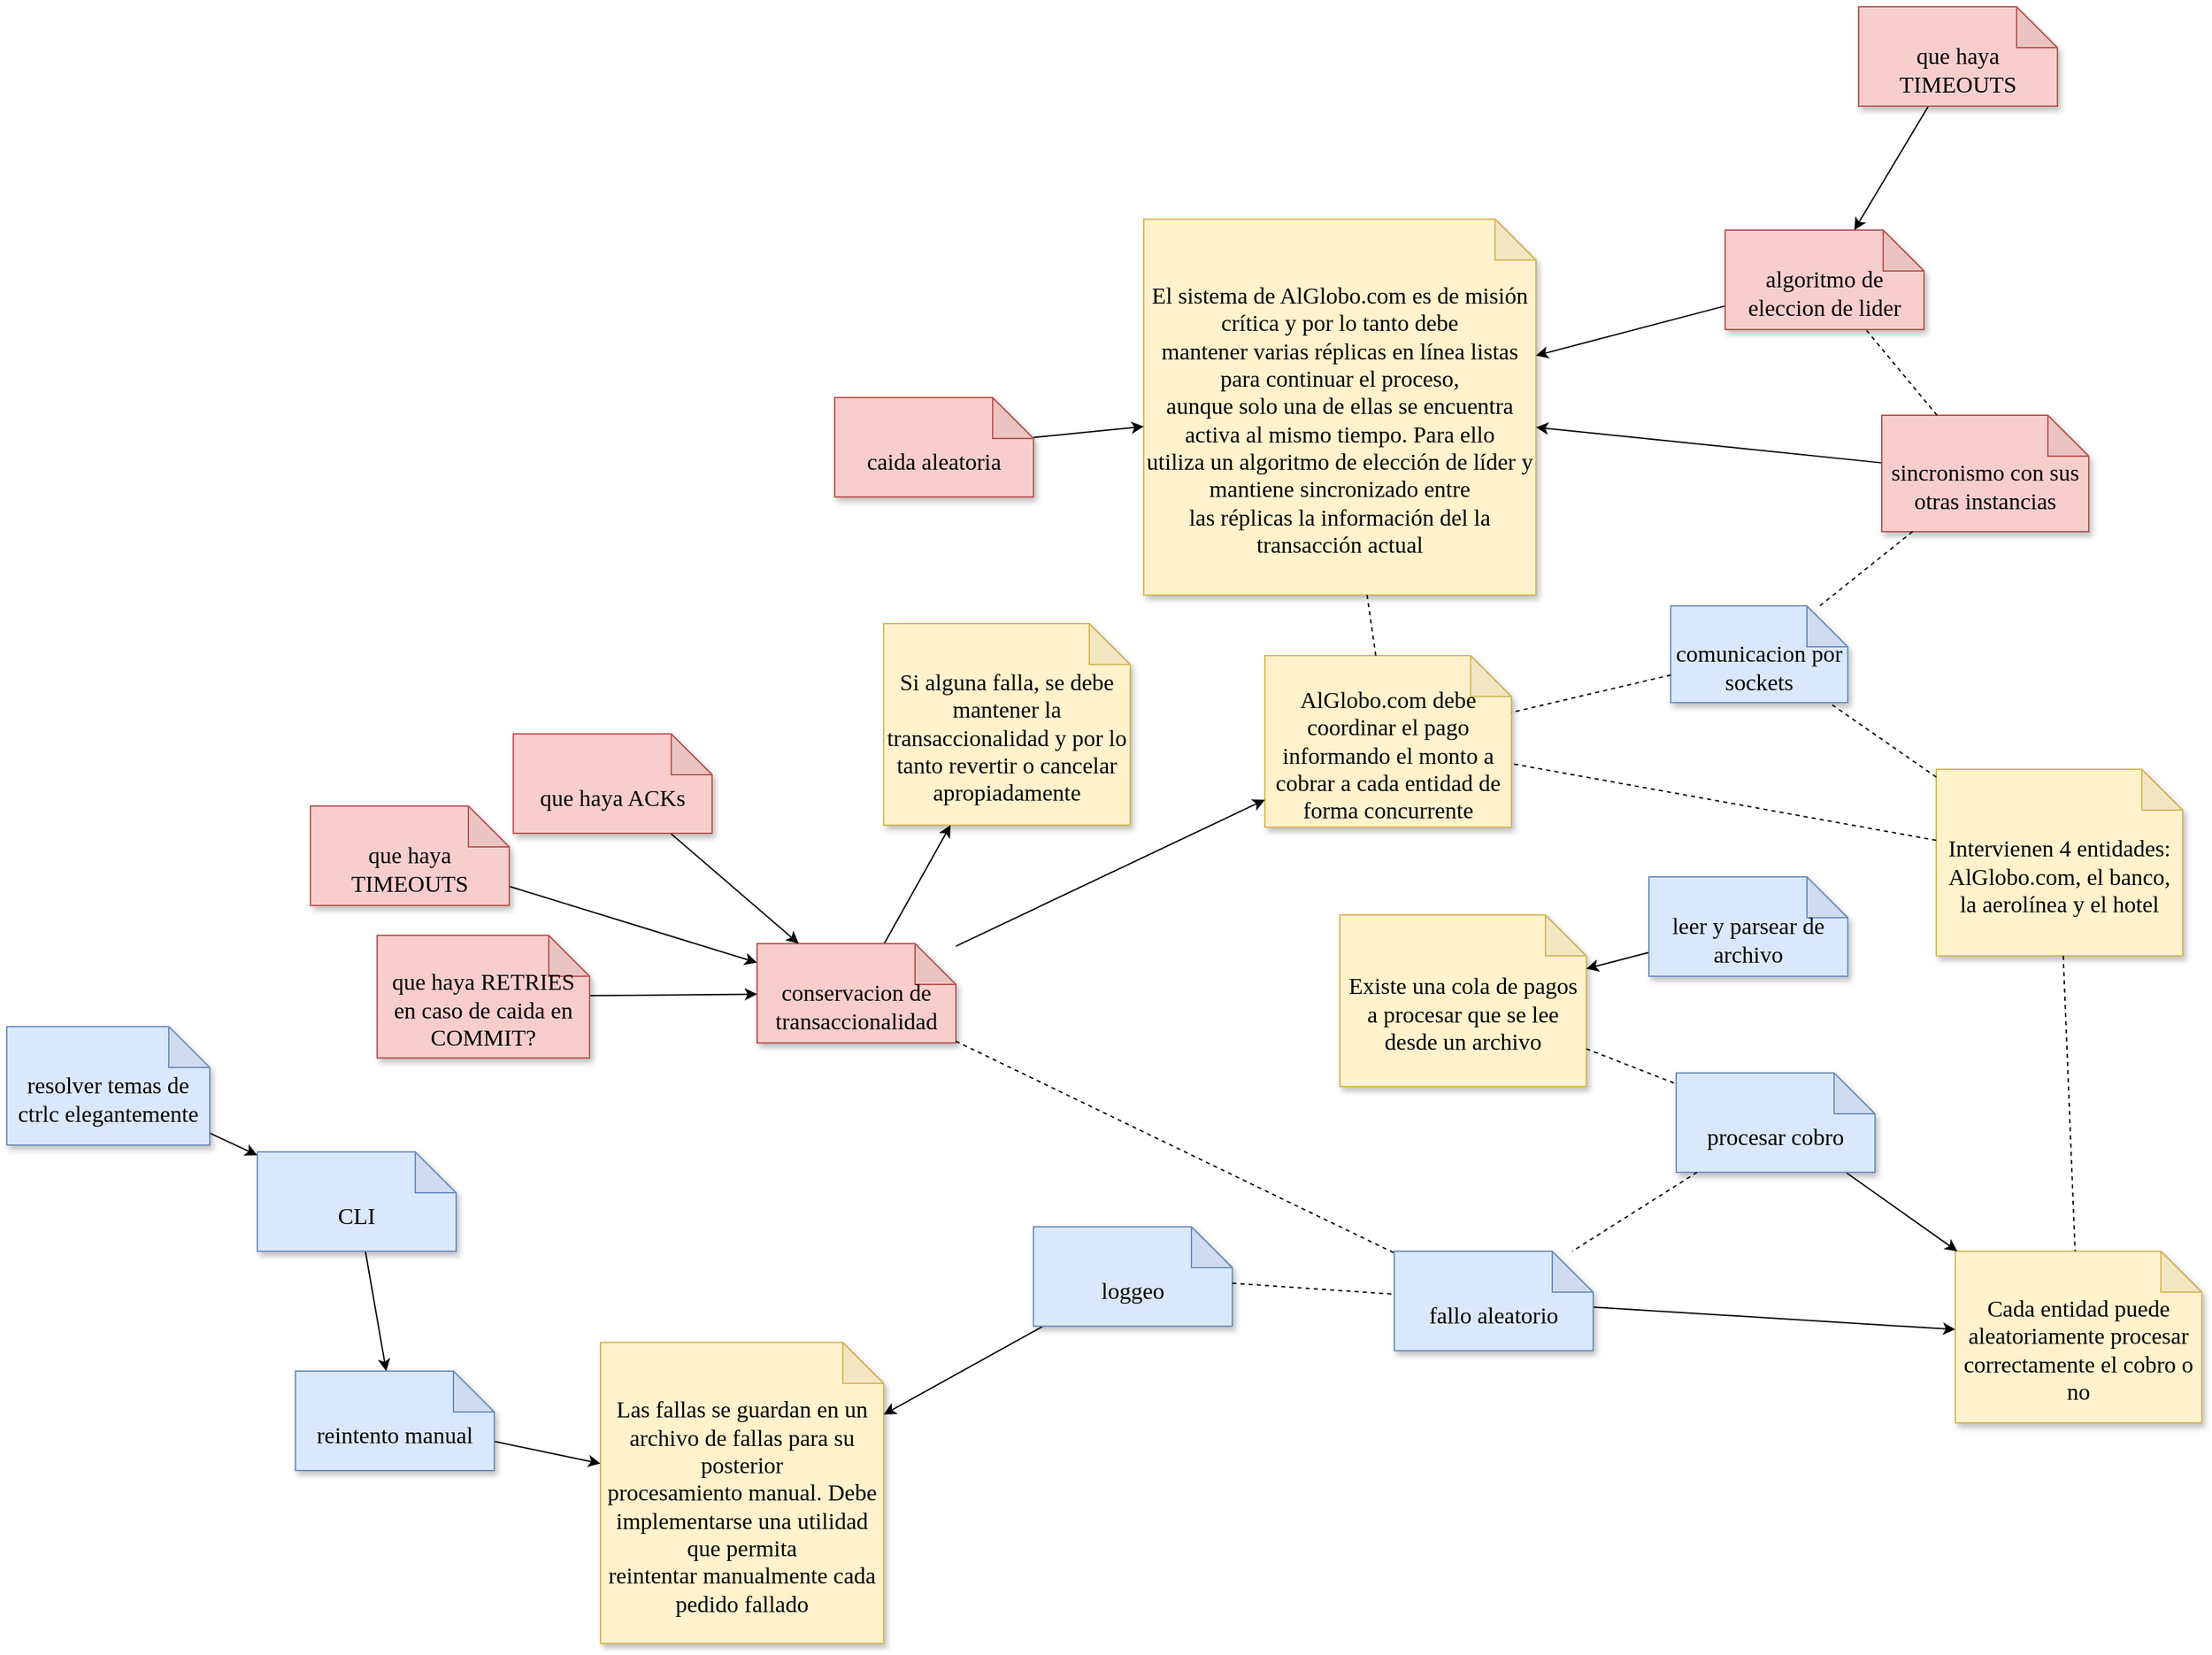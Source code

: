 <mxfile version="14.6.13" type="device"><diagram id="-i1oVx5ipeU0zJS-N9pA" name="Página-1"><mxGraphModel dx="3494" dy="2353" grid="0" gridSize="10" guides="1" tooltips="1" connect="1" arrows="1" fold="1" page="0" pageScale="1" pageWidth="827" pageHeight="1169" background="none" math="0" shadow="0"><root><mxCell id="0"/><mxCell id="1" parent="0"/><mxCell id="rxJ2Z8FzBRO4Whiaz3In-1" value="&lt;font style=&quot;font-size: 17px&quot;&gt;&lt;br&gt;&lt;font face=&quot;Comic Sans MS&quot; style=&quot;font-size: 17px&quot;&gt;Intervienen 4 entidades: AlGlobo.com, el banco, la aerolínea y el hotel&lt;/font&gt;&lt;/font&gt;" style="shape=note;whiteSpace=wrap;html=1;backgroundOutline=1;darkOpacity=0.05;shadow=1;sketch=0;fillColor=#fff2cc;strokeColor=#d6b656;" parent="1" vertex="1"><mxGeometry x="73" y="-313" width="181" height="137" as="geometry"/></mxCell><mxCell id="rxJ2Z8FzBRO4Whiaz3In-2" value="&lt;font face=&quot;Comic Sans MS&quot; style=&quot;font-size: 17px&quot;&gt;&lt;br&gt;Existe una cola de pagos a procesar que se lee desde un archivo&lt;/font&gt;" style="shape=note;whiteSpace=wrap;html=1;backgroundOutline=1;darkOpacity=0.05;shadow=1;sketch=0;fillColor=#fff2cc;strokeColor=#d6b656;" parent="1" vertex="1"><mxGeometry x="-365" y="-206" width="181" height="126" as="geometry"/></mxCell><mxCell id="rxJ2Z8FzBRO4Whiaz3In-4" value="&lt;font face=&quot;Comic Sans MS&quot; style=&quot;font-size: 17px&quot;&gt;&lt;font style=&quot;font-size: 17px&quot;&gt;&lt;br&gt;&lt;/font&gt;AlGlobo.com debe coordinar el pago informando el monto a cobrar a cada entidad de forma concurrente&lt;/font&gt;" style="shape=note;whiteSpace=wrap;html=1;backgroundOutline=1;darkOpacity=0.05;shadow=1;sketch=0;fillColor=#fff2cc;strokeColor=#d6b656;" parent="1" vertex="1"><mxGeometry x="-420" y="-396.5" width="181" height="126" as="geometry"/></mxCell><mxCell id="rxJ2Z8FzBRO4Whiaz3In-5" value="&lt;font face=&quot;Comic Sans MS&quot; style=&quot;font-size: 17px&quot;&gt;&lt;font style=&quot;font-size: 17px&quot;&gt;&lt;font style=&quot;font-size: 17px&quot;&gt;&lt;br&gt;&lt;/font&gt;&lt;/font&gt;Cada entidad puede aleatoriamente procesar correctamente el cobro o no&lt;/font&gt;&lt;font face=&quot;Comic Sans MS&quot; style=&quot;font-size: 17px&quot;&gt;&lt;br&gt;&lt;/font&gt;" style="shape=note;whiteSpace=wrap;html=1;backgroundOutline=1;darkOpacity=0.05;shadow=1;sketch=0;fillColor=#fff2cc;strokeColor=#d6b656;" parent="1" vertex="1"><mxGeometry x="87" y="41" width="181" height="126" as="geometry"/></mxCell><mxCell id="rxJ2Z8FzBRO4Whiaz3In-6" value="&lt;font style=&quot;font-size: 17px&quot; face=&quot;Comic Sans MS&quot;&gt;&lt;font style=&quot;font-size: 17px&quot;&gt;&lt;font style=&quot;font-size: 17px&quot;&gt;&lt;font style=&quot;font-size: 17px&quot;&gt;&lt;br&gt;&lt;/font&gt;&lt;/font&gt;&lt;/font&gt;Si alguna falla, se debe mantener la transaccionalidad y por lo tanto revertir o cancelar apropiadamente&lt;/font&gt;&lt;font face=&quot;Comic Sans MS&quot; style=&quot;font-size: 17px&quot;&gt;&lt;br&gt;&lt;/font&gt;" style="shape=note;whiteSpace=wrap;html=1;backgroundOutline=1;darkOpacity=0.05;shadow=1;sketch=0;fillColor=#fff2cc;strokeColor=#d6b656;" parent="1" vertex="1"><mxGeometry x="-700" y="-420" width="181" height="148" as="geometry"/></mxCell><mxCell id="rxJ2Z8FzBRO4Whiaz3In-7" value="&lt;font style=&quot;font-size: 17px&quot; face=&quot;Comic Sans MS&quot;&gt;&lt;font style=&quot;font-size: 17px&quot;&gt;&lt;font style=&quot;font-size: 17px&quot;&gt;&lt;font style=&quot;font-size: 17px&quot;&gt;&lt;font style=&quot;font-size: 17px&quot;&gt;&lt;font style=&quot;font-size: 17px&quot;&gt;&lt;br&gt;&lt;/font&gt;&lt;/font&gt;&lt;/font&gt;&lt;/font&gt;&lt;/font&gt;&lt;/font&gt;&lt;font style=&quot;font-size: 17px&quot; face=&quot;Comic Sans MS&quot;&gt;Las fallas se guardan en un archivo de fallas para su posterior &lt;br&gt;procesamiento manual. Debe implementarse una utilidad que permita &lt;br&gt;reintentar manualmente cada pedido fallado&lt;/font&gt;&lt;font face=&quot;Comic Sans MS&quot; style=&quot;font-size: 17px&quot;&gt;&lt;br&gt;&lt;/font&gt;" style="shape=note;whiteSpace=wrap;html=1;backgroundOutline=1;darkOpacity=0.05;shadow=1;sketch=0;fillColor=#fff2cc;strokeColor=#d6b656;" parent="1" vertex="1"><mxGeometry x="-908" y="108" width="208" height="221" as="geometry"/></mxCell><mxCell id="rxJ2Z8FzBRO4Whiaz3In-8" value="&lt;font style=&quot;font-size: 17px&quot; face=&quot;Comic Sans MS&quot;&gt;&lt;font style=&quot;font-size: 17px&quot;&gt;&lt;font style=&quot;font-size: 17px&quot;&gt;&lt;font style=&quot;font-size: 17px&quot;&gt;&lt;font style=&quot;font-size: 17px&quot;&gt;&lt;font style=&quot;font-size: 17px&quot;&gt;&lt;br&gt;&lt;/font&gt;&lt;/font&gt;&lt;/font&gt;&lt;/font&gt;&lt;/font&gt;&lt;/font&gt;&lt;font style=&quot;font-size: 17px&quot; face=&quot;Comic Sans MS&quot;&gt;El sistema de AlGlobo.com es de misión crítica y por lo tanto debe &lt;br&gt;mantener varias réplicas en línea listas para continuar el proceso, &lt;br&gt;aunque solo una de ellas se encuentra activa al mismo tiempo. Para ello &lt;br&gt;utiliza un algoritmo de elección de líder y mantiene sincronizado entre &lt;br&gt;las réplicas la información del la transacción actual&lt;/font&gt;&lt;font face=&quot;Comic Sans MS&quot; style=&quot;font-size: 17px&quot;&gt;&lt;br&gt;&lt;/font&gt;" style="shape=note;whiteSpace=wrap;html=1;backgroundOutline=1;darkOpacity=0.05;shadow=1;sketch=0;fillColor=#fff2cc;strokeColor=#d6b656;" parent="1" vertex="1"><mxGeometry x="-509" y="-717" width="288" height="276" as="geometry"/></mxCell><mxCell id="rxJ2Z8FzBRO4Whiaz3In-11" style="edgeStyle=none;rounded=0;orthogonalLoop=1;jettySize=auto;html=1;" parent="1" source="rxJ2Z8FzBRO4Whiaz3In-9" target="rxJ2Z8FzBRO4Whiaz3In-2" edge="1"><mxGeometry relative="1" as="geometry"/></mxCell><mxCell id="rxJ2Z8FzBRO4Whiaz3In-9" value="&lt;font face=&quot;Comic Sans MS&quot; style=&quot;font-size: 17px&quot;&gt;&lt;br&gt;leer y parsear de archivo&lt;/font&gt;" style="shape=note;whiteSpace=wrap;html=1;backgroundOutline=1;darkOpacity=0.05;shadow=1;sketch=0;fillColor=#dae8fc;strokeColor=#6c8ebf;" parent="1" vertex="1"><mxGeometry x="-138" y="-234" width="146" height="73" as="geometry"/></mxCell><mxCell id="rxJ2Z8FzBRO4Whiaz3In-13" style="edgeStyle=none;rounded=0;orthogonalLoop=1;jettySize=auto;html=1;" parent="1" source="rxJ2Z8FzBRO4Whiaz3In-12" target="rxJ2Z8FzBRO4Whiaz3In-5" edge="1"><mxGeometry relative="1" as="geometry"><mxPoint x="-146" y="78" as="targetPoint"/></mxGeometry></mxCell><mxCell id="rxJ2Z8FzBRO4Whiaz3In-12" value="&lt;font face=&quot;Comic Sans MS&quot; style=&quot;font-size: 17px&quot;&gt;&lt;br&gt;fallo aleatorio&lt;/font&gt;" style="shape=note;whiteSpace=wrap;html=1;backgroundOutline=1;darkOpacity=0.05;shadow=1;sketch=0;fillColor=#dae8fc;strokeColor=#6c8ebf;" parent="1" vertex="1"><mxGeometry x="-325" y="41" width="146" height="73" as="geometry"/></mxCell><mxCell id="rxJ2Z8FzBRO4Whiaz3In-15" style="edgeStyle=none;rounded=0;orthogonalLoop=1;jettySize=auto;html=1;" parent="1" source="rxJ2Z8FzBRO4Whiaz3In-14" target="rxJ2Z8FzBRO4Whiaz3In-5" edge="1"><mxGeometry relative="1" as="geometry"><mxPoint x="-102" y="-11" as="targetPoint"/></mxGeometry></mxCell><mxCell id="rxJ2Z8FzBRO4Whiaz3In-14" value="&lt;font face=&quot;Comic Sans MS&quot; style=&quot;font-size: 17px&quot;&gt;&lt;br&gt;procesar cobro&lt;br&gt;&lt;/font&gt;" style="shape=note;whiteSpace=wrap;html=1;backgroundOutline=1;darkOpacity=0.05;shadow=1;sketch=0;fillColor=#dae8fc;strokeColor=#6c8ebf;" parent="1" vertex="1"><mxGeometry x="-118" y="-90" width="146" height="73" as="geometry"/></mxCell><mxCell id="rxJ2Z8FzBRO4Whiaz3In-19" style="edgeStyle=none;rounded=0;orthogonalLoop=1;jettySize=auto;html=1;" parent="1" source="rxJ2Z8FzBRO4Whiaz3In-16" target="rxJ2Z8FzBRO4Whiaz3In-7" edge="1"><mxGeometry relative="1" as="geometry"/></mxCell><mxCell id="rxJ2Z8FzBRO4Whiaz3In-16" value="&lt;font face=&quot;Comic Sans MS&quot; style=&quot;font-size: 17px&quot;&gt;&lt;br&gt;loggeo&lt;br&gt;&lt;/font&gt;" style="shape=note;whiteSpace=wrap;html=1;backgroundOutline=1;darkOpacity=0.05;shadow=1;sketch=0;fillColor=#dae8fc;strokeColor=#6c8ebf;" parent="1" vertex="1"><mxGeometry x="-590" y="23" width="146" height="73" as="geometry"/></mxCell><mxCell id="rxJ2Z8FzBRO4Whiaz3In-21" value="" style="endArrow=none;dashed=1;html=1;" parent="1" source="rxJ2Z8FzBRO4Whiaz3In-16" target="rxJ2Z8FzBRO4Whiaz3In-12" edge="1"><mxGeometry width="50" height="50" relative="1" as="geometry"><mxPoint x="-698" y="-20" as="sourcePoint"/><mxPoint x="-648" y="-70" as="targetPoint"/></mxGeometry></mxCell><mxCell id="rxJ2Z8FzBRO4Whiaz3In-23" style="edgeStyle=none;rounded=0;orthogonalLoop=1;jettySize=auto;html=1;" parent="1" source="rxJ2Z8FzBRO4Whiaz3In-22" target="rxJ2Z8FzBRO4Whiaz3In-7" edge="1"><mxGeometry relative="1" as="geometry"/></mxCell><mxCell id="rxJ2Z8FzBRO4Whiaz3In-22" value="&lt;font face=&quot;Comic Sans MS&quot; style=&quot;font-size: 17px&quot;&gt;&lt;br&gt;reintento manual&lt;br&gt;&lt;/font&gt;" style="shape=note;whiteSpace=wrap;html=1;backgroundOutline=1;darkOpacity=0.05;shadow=1;sketch=0;fillColor=#dae8fc;strokeColor=#6c8ebf;" parent="1" vertex="1"><mxGeometry x="-1132" y="129" width="146" height="73" as="geometry"/></mxCell><mxCell id="rxJ2Z8FzBRO4Whiaz3In-25" style="edgeStyle=none;rounded=0;orthogonalLoop=1;jettySize=auto;html=1;" parent="1" source="rxJ2Z8FzBRO4Whiaz3In-24" target="rxJ2Z8FzBRO4Whiaz3In-6" edge="1"><mxGeometry relative="1" as="geometry"/></mxCell><mxCell id="rxJ2Z8FzBRO4Whiaz3In-30" style="edgeStyle=none;rounded=0;orthogonalLoop=1;jettySize=auto;html=1;" parent="1" source="rxJ2Z8FzBRO4Whiaz3In-24" target="rxJ2Z8FzBRO4Whiaz3In-4" edge="1"><mxGeometry relative="1" as="geometry"/></mxCell><mxCell id="rxJ2Z8FzBRO4Whiaz3In-24" value="&lt;font face=&quot;Comic Sans MS&quot; style=&quot;font-size: 17px&quot;&gt;&lt;br&gt;conservacion de transaccionalidad&lt;/font&gt;" style="shape=note;whiteSpace=wrap;html=1;backgroundOutline=1;darkOpacity=0.05;shadow=1;sketch=0;fillColor=#f8cecc;strokeColor=#b85450;" parent="1" vertex="1"><mxGeometry x="-793" y="-185" width="146" height="73" as="geometry"/></mxCell><mxCell id="rxJ2Z8FzBRO4Whiaz3In-27" value="" style="endArrow=none;dashed=1;html=1;" parent="1" source="rxJ2Z8FzBRO4Whiaz3In-24" target="rxJ2Z8FzBRO4Whiaz3In-12" edge="1"><mxGeometry width="50" height="50" relative="1" as="geometry"><mxPoint x="-504" y="77.427" as="sourcePoint"/><mxPoint x="-402" y="53.573" as="targetPoint"/></mxGeometry></mxCell><mxCell id="rxJ2Z8FzBRO4Whiaz3In-28" value="" style="endArrow=none;dashed=1;html=1;" parent="1" source="rxJ2Z8FzBRO4Whiaz3In-14" target="rxJ2Z8FzBRO4Whiaz3In-12" edge="1"><mxGeometry width="50" height="50" relative="1" as="geometry"><mxPoint x="-484.983" y="-99" as="sourcePoint"/><mxPoint x="-371.017" as="targetPoint"/></mxGeometry></mxCell><mxCell id="rxJ2Z8FzBRO4Whiaz3In-29" value="" style="endArrow=none;dashed=1;html=1;" parent="1" source="rxJ2Z8FzBRO4Whiaz3In-1" target="rxJ2Z8FzBRO4Whiaz3In-5" edge="1"><mxGeometry width="50" height="50" relative="1" as="geometry"><mxPoint x="-242.8" y="-60" as="sourcePoint"/><mxPoint x="-305.2" y="-8" as="targetPoint"/></mxGeometry></mxCell><mxCell id="rxJ2Z8FzBRO4Whiaz3In-31" value="" style="endArrow=none;dashed=1;html=1;" parent="1" source="rxJ2Z8FzBRO4Whiaz3In-1" target="rxJ2Z8FzBRO4Whiaz3In-4" edge="1"><mxGeometry width="50" height="50" relative="1" as="geometry"><mxPoint x="-242.8" y="-60" as="sourcePoint"/><mxPoint x="-305.2" y="-8" as="targetPoint"/></mxGeometry></mxCell><mxCell id="rxJ2Z8FzBRO4Whiaz3In-32" value="" style="endArrow=none;dashed=1;html=1;" parent="1" source="rxJ2Z8FzBRO4Whiaz3In-2" target="rxJ2Z8FzBRO4Whiaz3In-14" edge="1"><mxGeometry width="50" height="50" relative="1" as="geometry"><mxPoint x="55.337" y="-155.5" as="sourcePoint"/><mxPoint x="-4.357" y="7" as="targetPoint"/></mxGeometry></mxCell><mxCell id="rxJ2Z8FzBRO4Whiaz3In-34" style="edgeStyle=none;rounded=0;orthogonalLoop=1;jettySize=auto;html=1;" parent="1" source="rxJ2Z8FzBRO4Whiaz3In-33" target="rxJ2Z8FzBRO4Whiaz3In-8" edge="1"><mxGeometry relative="1" as="geometry"/></mxCell><mxCell id="rxJ2Z8FzBRO4Whiaz3In-33" value="&lt;font face=&quot;Comic Sans MS&quot; style=&quot;font-size: 17px&quot;&gt;&lt;br&gt;algoritmo de eleccion de lider&lt;/font&gt;" style="shape=note;whiteSpace=wrap;html=1;backgroundOutline=1;darkOpacity=0.05;shadow=1;sketch=0;fillColor=#f8cecc;strokeColor=#b85450;" parent="1" vertex="1"><mxGeometry x="-82" y="-709" width="146" height="73" as="geometry"/></mxCell><mxCell id="rxJ2Z8FzBRO4Whiaz3In-36" style="edgeStyle=none;rounded=0;orthogonalLoop=1;jettySize=auto;html=1;" parent="1" source="rxJ2Z8FzBRO4Whiaz3In-35" target="rxJ2Z8FzBRO4Whiaz3In-8" edge="1"><mxGeometry relative="1" as="geometry"/></mxCell><mxCell id="rxJ2Z8FzBRO4Whiaz3In-35" value="&lt;font face=&quot;Comic Sans MS&quot; style=&quot;font-size: 17px&quot;&gt;&lt;br&gt;sincronismo con sus otras instancias&lt;/font&gt;" style="shape=note;whiteSpace=wrap;html=1;backgroundOutline=1;darkOpacity=0.05;shadow=1;sketch=0;fillColor=#f8cecc;strokeColor=#b85450;" parent="1" vertex="1"><mxGeometry x="33" y="-573" width="152" height="85.5" as="geometry"/></mxCell><mxCell id="rxJ2Z8FzBRO4Whiaz3In-38" style="edgeStyle=none;rounded=0;orthogonalLoop=1;jettySize=auto;html=1;" parent="1" source="rxJ2Z8FzBRO4Whiaz3In-37" target="rxJ2Z8FzBRO4Whiaz3In-8" edge="1"><mxGeometry relative="1" as="geometry"/></mxCell><mxCell id="rxJ2Z8FzBRO4Whiaz3In-37" value="&lt;font face=&quot;Comic Sans MS&quot; style=&quot;font-size: 17px&quot;&gt;&lt;br&gt;caida aleatoria&lt;/font&gt;" style="shape=note;whiteSpace=wrap;html=1;backgroundOutline=1;darkOpacity=0.05;shadow=1;sketch=0;fillColor=#f8cecc;strokeColor=#b85450;" parent="1" vertex="1"><mxGeometry x="-736" y="-586" width="146" height="73" as="geometry"/></mxCell><mxCell id="rxJ2Z8FzBRO4Whiaz3In-39" value="" style="endArrow=none;dashed=1;html=1;" parent="1" source="rxJ2Z8FzBRO4Whiaz3In-8" target="rxJ2Z8FzBRO4Whiaz3In-4" edge="1"><mxGeometry width="50" height="50" relative="1" as="geometry"><mxPoint x="-190.0" y="-372.838" as="sourcePoint"/><mxPoint x="-512" y="-503.662" as="targetPoint"/></mxGeometry></mxCell><mxCell id="rxJ2Z8FzBRO4Whiaz3In-40" value="&lt;font face=&quot;Comic Sans MS&quot; style=&quot;font-size: 17px&quot;&gt;&lt;br&gt;comunicacion por sockets&lt;/font&gt;" style="shape=note;whiteSpace=wrap;html=1;backgroundOutline=1;darkOpacity=0.05;shadow=1;sketch=0;fillColor=#dae8fc;strokeColor=#6c8ebf;" parent="1" vertex="1"><mxGeometry x="-122" y="-433" width="130" height="71" as="geometry"/></mxCell><mxCell id="rxJ2Z8FzBRO4Whiaz3In-42" value="" style="endArrow=none;dashed=1;html=1;" parent="1" source="rxJ2Z8FzBRO4Whiaz3In-35" target="rxJ2Z8FzBRO4Whiaz3In-40" edge="1"><mxGeometry width="50" height="50" relative="1" as="geometry"><mxPoint x="-335.045" y="-431" as="sourcePoint"/><mxPoint x="-328.61" y="-386.5" as="targetPoint"/></mxGeometry></mxCell><mxCell id="rxJ2Z8FzBRO4Whiaz3In-44" value="" style="endArrow=none;dashed=1;html=1;" parent="1" source="rxJ2Z8FzBRO4Whiaz3In-40" target="rxJ2Z8FzBRO4Whiaz3In-4" edge="1"><mxGeometry width="50" height="50" relative="1" as="geometry"><mxPoint x="-56.587" y="-537.5" as="sourcePoint"/><mxPoint x="-30.647" y="-431" as="targetPoint"/></mxGeometry></mxCell><mxCell id="rxJ2Z8FzBRO4Whiaz3In-45" value="" style="endArrow=none;dashed=1;html=1;" parent="1" source="rxJ2Z8FzBRO4Whiaz3In-1" target="rxJ2Z8FzBRO4Whiaz3In-40" edge="1"><mxGeometry width="50" height="50" relative="1" as="geometry"><mxPoint x="-115" y="-402.417" as="sourcePoint"/><mxPoint x="-229" y="-358.424" as="targetPoint"/></mxGeometry></mxCell><mxCell id="rxJ2Z8FzBRO4Whiaz3In-47" style="edgeStyle=none;rounded=0;orthogonalLoop=1;jettySize=auto;html=1;" parent="1" source="rxJ2Z8FzBRO4Whiaz3In-46" target="rxJ2Z8FzBRO4Whiaz3In-22" edge="1"><mxGeometry relative="1" as="geometry"/></mxCell><mxCell id="rxJ2Z8FzBRO4Whiaz3In-46" value="&lt;font face=&quot;Comic Sans MS&quot; style=&quot;font-size: 17px&quot;&gt;&lt;br&gt;CLI&lt;br&gt;&lt;/font&gt;" style="shape=note;whiteSpace=wrap;html=1;backgroundOutline=1;darkOpacity=0.05;shadow=1;sketch=0;fillColor=#dae8fc;strokeColor=#6c8ebf;" parent="1" vertex="1"><mxGeometry x="-1160" y="-32" width="146" height="73" as="geometry"/></mxCell><mxCell id="rxJ2Z8FzBRO4Whiaz3In-48" value="" style="endArrow=none;dashed=1;html=1;" parent="1" source="rxJ2Z8FzBRO4Whiaz3In-35" target="rxJ2Z8FzBRO4Whiaz3In-33" edge="1"><mxGeometry width="50" height="50" relative="1" as="geometry"><mxPoint x="67" y="-460.021" as="sourcePoint"/><mxPoint x="3.0" y="-437.933" as="targetPoint"/></mxGeometry></mxCell><mxCell id="IyrZpzpyNTFkMrfRm6_H-5" style="edgeStyle=none;rounded=0;orthogonalLoop=1;jettySize=auto;html=1;" parent="1" source="IyrZpzpyNTFkMrfRm6_H-2" target="rxJ2Z8FzBRO4Whiaz3In-24" edge="1"><mxGeometry relative="1" as="geometry"/></mxCell><mxCell id="IyrZpzpyNTFkMrfRm6_H-2" value="&lt;font face=&quot;Comic Sans MS&quot; style=&quot;font-size: 17px&quot;&gt;&lt;br&gt;que haya ACKs&lt;/font&gt;" style="shape=note;whiteSpace=wrap;html=1;backgroundOutline=1;darkOpacity=0.05;shadow=1;sketch=0;fillColor=#f8cecc;strokeColor=#b85450;" parent="1" vertex="1"><mxGeometry x="-972" y="-339" width="146" height="73" as="geometry"/></mxCell><mxCell id="IyrZpzpyNTFkMrfRm6_H-4" style="rounded=0;orthogonalLoop=1;jettySize=auto;html=1;" parent="1" source="IyrZpzpyNTFkMrfRm6_H-3" target="rxJ2Z8FzBRO4Whiaz3In-24" edge="1"><mxGeometry relative="1" as="geometry"/></mxCell><mxCell id="IyrZpzpyNTFkMrfRm6_H-3" value="&lt;font face=&quot;Comic Sans MS&quot; style=&quot;font-size: 17px&quot;&gt;&lt;br&gt;que haya TIMEOUTS&lt;/font&gt;" style="shape=note;whiteSpace=wrap;html=1;backgroundOutline=1;darkOpacity=0.05;shadow=1;sketch=0;fillColor=#f8cecc;strokeColor=#b85450;" parent="1" vertex="1"><mxGeometry x="-1121" y="-286" width="146" height="73" as="geometry"/></mxCell><mxCell id="IyrZpzpyNTFkMrfRm6_H-7" style="edgeStyle=none;rounded=0;orthogonalLoop=1;jettySize=auto;html=1;" parent="1" source="IyrZpzpyNTFkMrfRm6_H-6" target="rxJ2Z8FzBRO4Whiaz3In-24" edge="1"><mxGeometry relative="1" as="geometry"/></mxCell><mxCell id="IyrZpzpyNTFkMrfRm6_H-6" value="&lt;font face=&quot;Comic Sans MS&quot; style=&quot;font-size: 17px&quot;&gt;&lt;br&gt;que haya RETRIES en caso de caida en COMMIT?&lt;/font&gt;" style="shape=note;whiteSpace=wrap;html=1;backgroundOutline=1;darkOpacity=0.05;shadow=1;sketch=0;fillColor=#f8cecc;strokeColor=#b85450;" parent="1" vertex="1"><mxGeometry x="-1072" y="-191" width="156" height="90" as="geometry"/></mxCell><mxCell id="IyrZpzpyNTFkMrfRm6_H-9" style="edgeStyle=none;rounded=0;orthogonalLoop=1;jettySize=auto;html=1;" parent="1" source="IyrZpzpyNTFkMrfRm6_H-8" target="rxJ2Z8FzBRO4Whiaz3In-46" edge="1"><mxGeometry relative="1" as="geometry"/></mxCell><mxCell id="IyrZpzpyNTFkMrfRm6_H-8" value="&lt;font face=&quot;Comic Sans MS&quot; style=&quot;font-size: 17px&quot;&gt;&lt;br&gt;resolver temas de ctrlc elegantemente&lt;br&gt;&lt;/font&gt;" style="shape=note;whiteSpace=wrap;html=1;backgroundOutline=1;darkOpacity=0.05;shadow=1;sketch=0;fillColor=#dae8fc;strokeColor=#6c8ebf;" parent="1" vertex="1"><mxGeometry x="-1344" y="-124" width="149" height="87" as="geometry"/></mxCell><mxCell id="IyrZpzpyNTFkMrfRm6_H-14" style="edgeStyle=none;rounded=0;orthogonalLoop=1;jettySize=auto;html=1;" parent="1" source="IyrZpzpyNTFkMrfRm6_H-13" target="rxJ2Z8FzBRO4Whiaz3In-33" edge="1"><mxGeometry relative="1" as="geometry"/></mxCell><mxCell id="IyrZpzpyNTFkMrfRm6_H-13" value="&lt;font face=&quot;Comic Sans MS&quot; style=&quot;font-size: 17px&quot;&gt;&lt;br&gt;que haya TIMEOUTS&lt;/font&gt;" style="shape=note;whiteSpace=wrap;html=1;backgroundOutline=1;darkOpacity=0.05;shadow=1;sketch=0;fillColor=#f8cecc;strokeColor=#b85450;" parent="1" vertex="1"><mxGeometry x="16" y="-873" width="146" height="73" as="geometry"/></mxCell></root></mxGraphModel></diagram></mxfile>